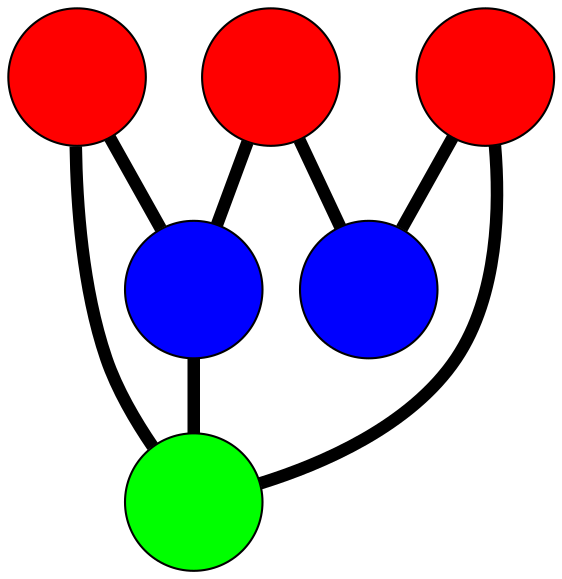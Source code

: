 graph G {
	graph [bb="-160.3,-129.77,150.38,100.01",
		overlap=false,
		sep=0.0,
		splines=true
	];
	node [color=black,
		fixedsize=true,
		fontname="Latin Modern Math",
		fontsize=42,
		height=.92,
		label="\N",
		penwidth=1,
		shape=circle,
		width=.92
	];
	edge [color=black,
		penwidth=6,
		style=bold
	];
	0	 [fillcolor=red,
		height=0.91667,
		label="",
		pos="28.432,-96.771",
		style=filled,
		width=0.91667];
	3	 [fillcolor=blue,
		height=0.91667,
		label="",
		pos="-61.392,-37.895",
		style=filled,
		width=0.91667];
	0 -- 3	 [pos="0.50347,-78.465 -10.414,-71.308 -22.903,-63.123 -33.789,-55.987"];
	4	 [fillcolor=blue,
		height=0.91667,
		label="",
		pos="117.38,-33.64",
		style=filled,
		width=0.91667];
	0 -- 4	 [pos="55.603,-77.486 66.638,-69.654 79.358,-60.627 90.376,-52.806"];
	1	 [fillcolor=red,
		height=0.91667,
		label="",
		pos="-127.3,36.113",
		style=filled,
		width=0.91667];
	1 -- 3	 [pos="-104.99,11.057 -98.042,3.2576 -90.389,-5.3355 -83.459,-13.116"];
	5	 [fillcolor=green,
		height=0.91667,
		label="",
		pos="-32.308,65.18",
		style=filled,
		width=0.91667];
	1 -- 5	 [pos="-95.67,45.792 -85.524,48.897 -74.285,52.335 -64.125,55.444"];
	2	 [fillcolor=red,
		height=0.91667,
		label="",
		pos="75.189,67.012",
		style=filled,
		width=0.91667];
	2 -- 4	 [pos="87.963,36.54 93.201,24.042 99.256,9.599 104.51,-2.924"];
	2 -- 5	 [pos="42.06,66.448 28.981,66.225 13.983,65.969 0.89781,65.746"];
	3 -- 5	 [pos="-52.428,-6.1277 -48.89,6.4125 -44.832,20.793 -41.292,33.341"];
}
